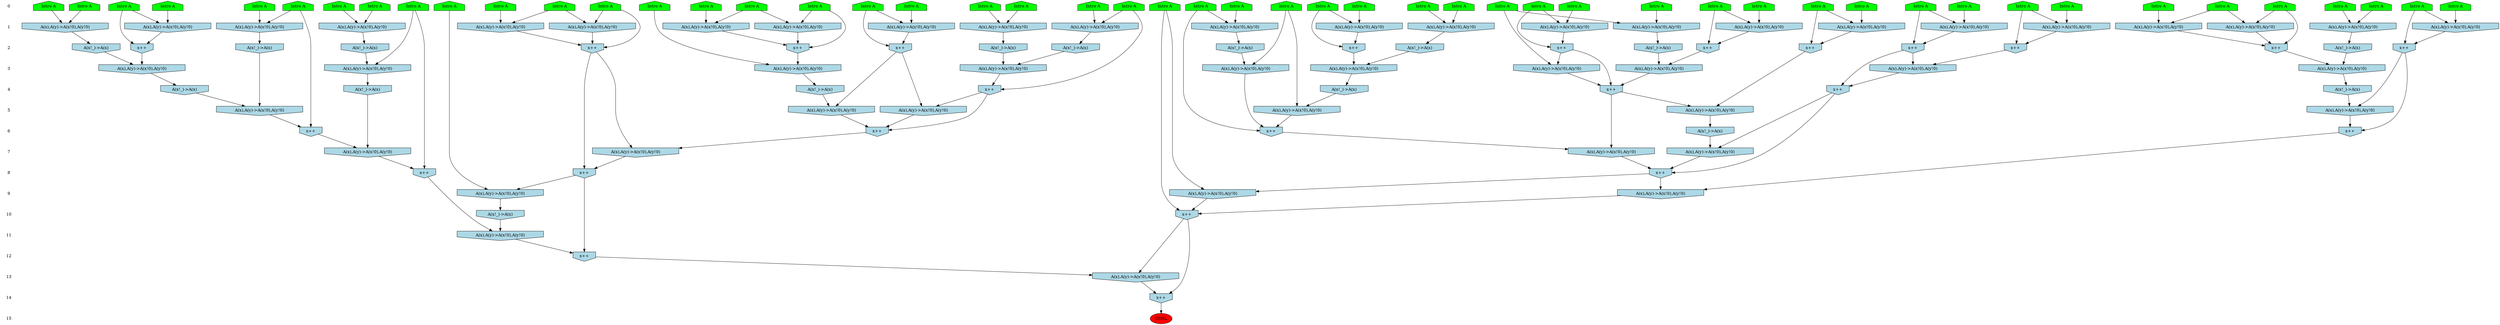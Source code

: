 /* Compression of 1 causal flows obtained in average at 3.002659E+00 t.u */
/* Compressed causal flows were: [973] */
digraph G{
 ranksep=.5 ; 
{ rank = same ; "0" [shape=plaintext] ; node_1 [label ="Intro A", shape=house, style=filled, fillcolor=green] ;
node_2 [label ="Intro A", shape=house, style=filled, fillcolor=green] ;
node_3 [label ="Intro A", shape=house, style=filled, fillcolor=green] ;
node_4 [label ="Intro A", shape=house, style=filled, fillcolor=green] ;
node_5 [label ="Intro A", shape=house, style=filled, fillcolor=green] ;
node_6 [label ="Intro A", shape=house, style=filled, fillcolor=green] ;
node_7 [label ="Intro A", shape=house, style=filled, fillcolor=green] ;
node_8 [label ="Intro A", shape=house, style=filled, fillcolor=green] ;
node_9 [label ="Intro A", shape=house, style=filled, fillcolor=green] ;
node_10 [label ="Intro A", shape=house, style=filled, fillcolor=green] ;
node_11 [label ="Intro A", shape=house, style=filled, fillcolor=green] ;
node_12 [label ="Intro A", shape=house, style=filled, fillcolor=green] ;
node_13 [label ="Intro A", shape=house, style=filled, fillcolor=green] ;
node_14 [label ="Intro A", shape=house, style=filled, fillcolor=green] ;
node_15 [label ="Intro A", shape=house, style=filled, fillcolor=green] ;
node_16 [label ="Intro A", shape=house, style=filled, fillcolor=green] ;
node_17 [label ="Intro A", shape=house, style=filled, fillcolor=green] ;
node_18 [label ="Intro A", shape=house, style=filled, fillcolor=green] ;
node_19 [label ="Intro A", shape=house, style=filled, fillcolor=green] ;
node_20 [label ="Intro A", shape=house, style=filled, fillcolor=green] ;
node_21 [label ="Intro A", shape=house, style=filled, fillcolor=green] ;
node_22 [label ="Intro A", shape=house, style=filled, fillcolor=green] ;
node_23 [label ="Intro A", shape=house, style=filled, fillcolor=green] ;
node_24 [label ="Intro A", shape=house, style=filled, fillcolor=green] ;
node_25 [label ="Intro A", shape=house, style=filled, fillcolor=green] ;
node_26 [label ="Intro A", shape=house, style=filled, fillcolor=green] ;
node_27 [label ="Intro A", shape=house, style=filled, fillcolor=green] ;
node_28 [label ="Intro A", shape=house, style=filled, fillcolor=green] ;
node_29 [label ="Intro A", shape=house, style=filled, fillcolor=green] ;
node_30 [label ="Intro A", shape=house, style=filled, fillcolor=green] ;
node_31 [label ="Intro A", shape=house, style=filled, fillcolor=green] ;
node_32 [label ="Intro A", shape=house, style=filled, fillcolor=green] ;
node_33 [label ="Intro A", shape=house, style=filled, fillcolor=green] ;
node_34 [label ="Intro A", shape=house, style=filled, fillcolor=green] ;
node_35 [label ="Intro A", shape=house, style=filled, fillcolor=green] ;
node_36 [label ="Intro A", shape=house, style=filled, fillcolor=green] ;
node_37 [label ="Intro A", shape=house, style=filled, fillcolor=green] ;
node_38 [label ="Intro A", shape=house, style=filled, fillcolor=green] ;
node_39 [label ="Intro A", shape=house, style=filled, fillcolor=green] ;
node_40 [label ="Intro A", shape=house, style=filled, fillcolor=green] ;
node_41 [label ="Intro A", shape=house, style=filled, fillcolor=green] ;
node_42 [label ="Intro A", shape=house, style=filled, fillcolor=green] ;
node_43 [label ="Intro A", shape=house, style=filled, fillcolor=green] ;
node_44 [label ="Intro A", shape=house, style=filled, fillcolor=green] ;
node_45 [label ="Intro A", shape=house, style=filled, fillcolor=green] ;
node_46 [label ="Intro A", shape=house, style=filled, fillcolor=green] ;
node_47 [label ="Intro A", shape=house, style=filled, fillcolor=green] ;
node_48 [label ="Intro A", shape=house, style=filled, fillcolor=green] ;
node_49 [label ="Intro A", shape=house, style=filled, fillcolor=green] ;
node_50 [label ="Intro A", shape=house, style=filled, fillcolor=green] ;
}
{ rank = same ; "1" [shape=plaintext] ; node_51 [label="A(x),A(y)->A(x!0),A(y!0)", shape=invhouse, style=filled, fillcolor = lightblue] ;
node_52 [label="A(x),A(y)->A(x!0),A(y!0)", shape=invhouse, style=filled, fillcolor = lightblue] ;
node_53 [label="A(x),A(y)->A(x!0),A(y!0)", shape=invhouse, style=filled, fillcolor = lightblue] ;
node_54 [label="A(x),A(y)->A(x!0),A(y!0)", shape=invhouse, style=filled, fillcolor = lightblue] ;
node_55 [label="A(x),A(y)->A(x!0),A(y!0)", shape=invhouse, style=filled, fillcolor = lightblue] ;
node_56 [label="A(x),A(y)->A(x!0),A(y!0)", shape=invhouse, style=filled, fillcolor = lightblue] ;
node_57 [label="A(x),A(y)->A(x!0),A(y!0)", shape=invhouse, style=filled, fillcolor = lightblue] ;
node_58 [label="A(x),A(y)->A(x!0),A(y!0)", shape=invhouse, style=filled, fillcolor = lightblue] ;
node_60 [label="A(x),A(y)->A(x!0),A(y!0)", shape=invhouse, style=filled, fillcolor = lightblue] ;
node_61 [label="A(x),A(y)->A(x!0),A(y!0)", shape=invhouse, style=filled, fillcolor = lightblue] ;
node_62 [label="A(x),A(y)->A(x!0),A(y!0)", shape=invhouse, style=filled, fillcolor = lightblue] ;
node_63 [label="A(x),A(y)->A(x!0),A(y!0)", shape=invhouse, style=filled, fillcolor = lightblue] ;
node_64 [label="A(x),A(y)->A(x!0),A(y!0)", shape=invhouse, style=filled, fillcolor = lightblue] ;
node_65 [label="A(x),A(y)->A(x!0),A(y!0)", shape=invhouse, style=filled, fillcolor = lightblue] ;
node_67 [label="A(x),A(y)->A(x!0),A(y!0)", shape=invhouse, style=filled, fillcolor = lightblue] ;
node_69 [label="A(x),A(y)->A(x!0),A(y!0)", shape=invhouse, style=filled, fillcolor = lightblue] ;
node_70 [label="A(x),A(y)->A(x!0),A(y!0)", shape=invhouse, style=filled, fillcolor = lightblue] ;
node_71 [label="A(x),A(y)->A(x!0),A(y!0)", shape=invhouse, style=filled, fillcolor = lightblue] ;
node_74 [label="A(x),A(y)->A(x!0),A(y!0)", shape=invhouse, style=filled, fillcolor = lightblue] ;
node_77 [label="A(x),A(y)->A(x!0),A(y!0)", shape=invhouse, style=filled, fillcolor = lightblue] ;
node_92 [label="A(x),A(y)->A(x!0),A(y!0)", shape=invhouse, style=filled, fillcolor = lightblue] ;
node_95 [label="A(x),A(y)->A(x!0),A(y!0)", shape=invhouse, style=filled, fillcolor = lightblue] ;
node_102 [label="A(x),A(y)->A(x!0),A(y!0)", shape=invhouse, style=filled, fillcolor = lightblue] ;
node_111 [label="A(x),A(y)->A(x!0),A(y!0)", shape=invhouse, style=filled, fillcolor = lightblue] ;
}
{ rank = same ; "2" [shape=plaintext] ; node_59 [label="x++", shape=invhouse, style=filled, fillcolor = lightblue] ;
node_66 [label="x++", shape=invhouse, style=filled, fillcolor = lightblue] ;
node_68 [label="A(x!_)->A(x)", shape=invhouse, style=filled, fillcolor = lightblue] ;
node_73 [label="A(x!_)->A(x)", shape=invhouse, style=filled, fillcolor = lightblue] ;
node_75 [label="x++", shape=invhouse, style=filled, fillcolor = lightblue] ;
node_76 [label="x++", shape=invhouse, style=filled, fillcolor = lightblue] ;
node_80 [label="x++", shape=invhouse, style=filled, fillcolor = lightblue] ;
node_81 [label="x++", shape=invhouse, style=filled, fillcolor = lightblue] ;
node_82 [label="A(x!_)->A(x)", shape=invhouse, style=filled, fillcolor = lightblue] ;
node_84 [label="x++", shape=invhouse, style=filled, fillcolor = lightblue] ;
node_85 [label="A(x!_)->A(x)", shape=invhouse, style=filled, fillcolor = lightblue] ;
node_86 [label="A(x!_)->A(x)", shape=invhouse, style=filled, fillcolor = lightblue] ;
node_87 [label="x++", shape=invhouse, style=filled, fillcolor = lightblue] ;
node_88 [label="A(x!_)->A(x)", shape=invhouse, style=filled, fillcolor = lightblue] ;
node_89 [label="A(x!_)->A(x)", shape=invhouse, style=filled, fillcolor = lightblue] ;
node_90 [label="x++", shape=invhouse, style=filled, fillcolor = lightblue] ;
node_93 [label="x++", shape=invhouse, style=filled, fillcolor = lightblue] ;
node_98 [label="A(x!_)->A(x)", shape=invhouse, style=filled, fillcolor = lightblue] ;
node_103 [label="x++", shape=invhouse, style=filled, fillcolor = lightblue] ;
node_108 [label="A(x!_)->A(x)", shape=invhouse, style=filled, fillcolor = lightblue] ;
node_115 [label="x++", shape=invhouse, style=filled, fillcolor = lightblue] ;
}
{ rank = same ; "3" [shape=plaintext] ; node_72 [label="A(x),A(y)->A(x!0),A(y!0)", shape=invhouse, style=filled, fillcolor = lightblue] ;
node_78 [label="A(x),A(y)->A(x!0),A(y!0)", shape=invhouse, style=filled, fillcolor = lightblue] ;
node_83 [label="A(x),A(y)->A(x!0),A(y!0)", shape=invhouse, style=filled, fillcolor = lightblue] ;
node_94 [label="A(x),A(y)->A(x!0),A(y!0)", shape=invhouse, style=filled, fillcolor = lightblue] ;
node_96 [label="A(x),A(y)->A(x!0),A(y!0)", shape=invhouse, style=filled, fillcolor = lightblue] ;
node_97 [label="A(x),A(y)->A(x!0),A(y!0)", shape=invhouse, style=filled, fillcolor = lightblue] ;
node_99 [label="A(x),A(y)->A(x!0),A(y!0)", shape=invhouse, style=filled, fillcolor = lightblue] ;
node_106 [label="A(x),A(y)->A(x!0),A(y!0)", shape=invhouse, style=filled, fillcolor = lightblue] ;
node_109 [label="A(x),A(y)->A(x!0),A(y!0)", shape=invhouse, style=filled, fillcolor = lightblue] ;
node_123 [label="A(x),A(y)->A(x!0),A(y!0)", shape=invhouse, style=filled, fillcolor = lightblue] ;
}
{ rank = same ; "4" [shape=plaintext] ; node_79 [label="x++", shape=invhouse, style=filled, fillcolor = lightblue] ;
node_91 [label="A(x!_)->A(x)", shape=invhouse, style=filled, fillcolor = lightblue] ;
node_100 [label="x++", shape=invhouse, style=filled, fillcolor = lightblue] ;
node_107 [label="x++", shape=invhouse, style=filled, fillcolor = lightblue] ;
node_112 [label="A(x!_)->A(x)", shape=invhouse, style=filled, fillcolor = lightblue] ;
node_114 [label="A(x!_)->A(x)", shape=invhouse, style=filled, fillcolor = lightblue] ;
node_120 [label="A(x!_)->A(x)", shape=invhouse, style=filled, fillcolor = lightblue] ;
node_128 [label="A(x!_)->A(x)", shape=invhouse, style=filled, fillcolor = lightblue] ;
}
{ rank = same ; "5" [shape=plaintext] ; node_101 [label="A(x),A(y)->A(x!0),A(y!0)", shape=invhouse, style=filled, fillcolor = lightblue] ;
node_104 [label="A(x),A(y)->A(x!0),A(y!0)", shape=invhouse, style=filled, fillcolor = lightblue] ;
node_110 [label="A(x),A(y)->A(x!0),A(y!0)", shape=invhouse, style=filled, fillcolor = lightblue] ;
node_113 [label="A(x),A(y)->A(x!0),A(y!0)", shape=invhouse, style=filled, fillcolor = lightblue] ;
node_116 [label="A(x),A(y)->A(x!0),A(y!0)", shape=invhouse, style=filled, fillcolor = lightblue] ;
node_131 [label="A(x),A(y)->A(x!0),A(y!0)", shape=invhouse, style=filled, fillcolor = lightblue] ;
}
{ rank = same ; "6" [shape=plaintext] ; node_105 [label="x++", shape=invhouse, style=filled, fillcolor = lightblue] ;
node_117 [label="A(x!_)->A(x)", shape=invhouse, style=filled, fillcolor = lightblue] ;
node_122 [label="x++", shape=invhouse, style=filled, fillcolor = lightblue] ;
node_124 [label="x++", shape=invhouse, style=filled, fillcolor = lightblue] ;
node_133 [label="x++", shape=invhouse, style=filled, fillcolor = lightblue] ;
}
{ rank = same ; "7" [shape=plaintext] ; node_118 [label="A(x),A(y)->A(x!0),A(y!0)", shape=invhouse, style=filled, fillcolor = lightblue] ;
node_119 [label="A(x),A(y)->A(x!0),A(y!0)", shape=invhouse, style=filled, fillcolor = lightblue] ;
node_125 [label="A(x),A(y)->A(x!0),A(y!0)", shape=invhouse, style=filled, fillcolor = lightblue] ;
node_126 [label="A(x),A(y)->A(x!0),A(y!0)", shape=invhouse, style=filled, fillcolor = lightblue] ;
}
{ rank = same ; "8" [shape=plaintext] ; node_121 [label="x++", shape=invhouse, style=filled, fillcolor = lightblue] ;
node_127 [label="x++", shape=invhouse, style=filled, fillcolor = lightblue] ;
node_134 [label="x++", shape=invhouse, style=filled, fillcolor = lightblue] ;
}
{ rank = same ; "9" [shape=plaintext] ; node_129 [label="A(x),A(y)->A(x!0),A(y!0)", shape=invhouse, style=filled, fillcolor = lightblue] ;
node_132 [label="A(x),A(y)->A(x!0),A(y!0)", shape=invhouse, style=filled, fillcolor = lightblue] ;
node_136 [label="A(x),A(y)->A(x!0),A(y!0)", shape=invhouse, style=filled, fillcolor = lightblue] ;
}
{ rank = same ; "10" [shape=plaintext] ; node_130 [label="A(x!_)->A(x)", shape=invhouse, style=filled, fillcolor = lightblue] ;
node_138 [label="x++", shape=invhouse, style=filled, fillcolor = lightblue] ;
}
{ rank = same ; "11" [shape=plaintext] ; node_135 [label="A(x),A(y)->A(x!0),A(y!0)", shape=invhouse, style=filled, fillcolor = lightblue] ;
}
{ rank = same ; "12" [shape=plaintext] ; node_137 [label="x++", shape=invhouse, style=filled, fillcolor = lightblue] ;
}
{ rank = same ; "13" [shape=plaintext] ; node_139 [label="A(x),A(y)->A(x!0),A(y!0)", shape=invhouse, style=filled, fillcolor = lightblue] ;
}
{ rank = same ; "14" [shape=plaintext] ; node_140 [label="x++", shape=invhouse, style=filled, fillcolor = lightblue] ;
}
{ rank = same ; "15" [shape=plaintext] ; node_141 [label ="GOAL", style=filled, fillcolor=red] ;
}
"0" -> "1" [style="invis"]; 
"1" -> "2" [style="invis"]; 
"2" -> "3" [style="invis"]; 
"3" -> "4" [style="invis"]; 
"4" -> "5" [style="invis"]; 
"5" -> "6" [style="invis"]; 
"6" -> "7" [style="invis"]; 
"7" -> "8" [style="invis"]; 
"8" -> "9" [style="invis"]; 
"9" -> "10" [style="invis"]; 
"10" -> "11" [style="invis"]; 
"11" -> "12" [style="invis"]; 
"12" -> "13" [style="invis"]; 
"13" -> "14" [style="invis"]; 
"14" -> "15" [style="invis"]; 
node_35 -> node_51
node_39 -> node_51
node_36 -> node_52
node_44 -> node_52
node_7 -> node_53
node_41 -> node_53
node_30 -> node_54
node_31 -> node_54
node_23 -> node_55
node_50 -> node_55
node_4 -> node_56
node_34 -> node_56
node_43 -> node_57
node_49 -> node_57
node_2 -> node_58
node_18 -> node_58
node_49 -> node_59
node_57 -> node_59
node_12 -> node_60
node_24 -> node_60
node_20 -> node_61
node_46 -> node_61
node_27 -> node_62
node_28 -> node_62
node_32 -> node_63
node_42 -> node_63
node_3 -> node_64
node_29 -> node_64
node_17 -> node_65
node_19 -> node_65
node_35 -> node_66
node_51 -> node_66
node_8 -> node_67
node_37 -> node_67
node_60 -> node_68
node_17 -> node_69
node_38 -> node_69
node_1 -> node_70
node_14 -> node_70
node_25 -> node_71
node_32 -> node_71
node_10 -> node_72
node_59 -> node_72
node_53 -> node_73
node_10 -> node_74
node_13 -> node_74
node_19 -> node_75
node_65 -> node_75
node_69 -> node_75
node_44 -> node_76
node_52 -> node_76
node_6 -> node_77
node_40 -> node_77
node_68 -> node_78
node_73 -> node_78
node_7 -> node_79
node_78 -> node_79
node_25 -> node_80
node_63 -> node_80
node_71 -> node_80
node_6 -> node_81
node_77 -> node_81
node_74 -> node_82
node_9 -> node_83
node_80 -> node_83
node_3 -> node_84
node_64 -> node_84
node_67 -> node_85
node_55 -> node_86
node_1 -> node_87
node_70 -> node_87
node_62 -> node_88
node_61 -> node_89
node_4 -> node_90
node_56 -> node_90
node_83 -> node_91
node_15 -> node_92
node_16 -> node_92
node_30 -> node_93
node_54 -> node_93
node_45 -> node_94
node_85 -> node_94
node_26 -> node_95
node_33 -> node_95
node_82 -> node_96
node_90 -> node_96
node_87 -> node_97
node_88 -> node_97
node_92 -> node_98
node_47 -> node_99
node_86 -> node_99
node_59 -> node_100
node_72 -> node_100
node_96 -> node_100
node_66 -> node_101
node_79 -> node_101
node_21 -> node_102
node_48 -> node_102
node_21 -> node_103
node_102 -> node_103
node_66 -> node_104
node_91 -> node_104
node_79 -> node_105
node_101 -> node_105
node_104 -> node_105
node_84 -> node_106
node_93 -> node_106
node_84 -> node_107
node_106 -> node_107
node_95 -> node_108
node_81 -> node_109
node_98 -> node_109
node_100 -> node_110
node_103 -> node_110
node_2 -> node_111
node_11 -> node_111
node_97 -> node_112
node_89 -> node_113
node_112 -> node_113
node_109 -> node_114
node_11 -> node_115
node_58 -> node_115
node_111 -> node_115
node_47 -> node_116
node_114 -> node_116
node_110 -> node_117
node_107 -> node_118
node_117 -> node_118
node_105 -> node_119
node_115 -> node_119
node_94 -> node_120
node_115 -> node_121
node_119 -> node_121
node_20 -> node_122
node_113 -> node_122
node_75 -> node_123
node_108 -> node_123
node_23 -> node_124
node_99 -> node_124
node_116 -> node_124
node_100 -> node_125
node_124 -> node_125
node_120 -> node_126
node_122 -> node_126
node_107 -> node_127
node_118 -> node_127
node_125 -> node_127
node_123 -> node_128
node_5 -> node_129
node_121 -> node_129
node_129 -> node_130
node_76 -> node_131
node_128 -> node_131
node_22 -> node_132
node_127 -> node_132
node_76 -> node_133
node_131 -> node_133
node_45 -> node_134
node_126 -> node_134
node_130 -> node_135
node_134 -> node_135
node_127 -> node_136
node_133 -> node_136
node_121 -> node_137
node_135 -> node_137
node_22 -> node_138
node_132 -> node_138
node_136 -> node_138
node_137 -> node_139
node_138 -> node_139
node_138 -> node_140
node_139 -> node_140
node_140 -> node_141
}
/*
 Dot generation time: 0.000615
*/